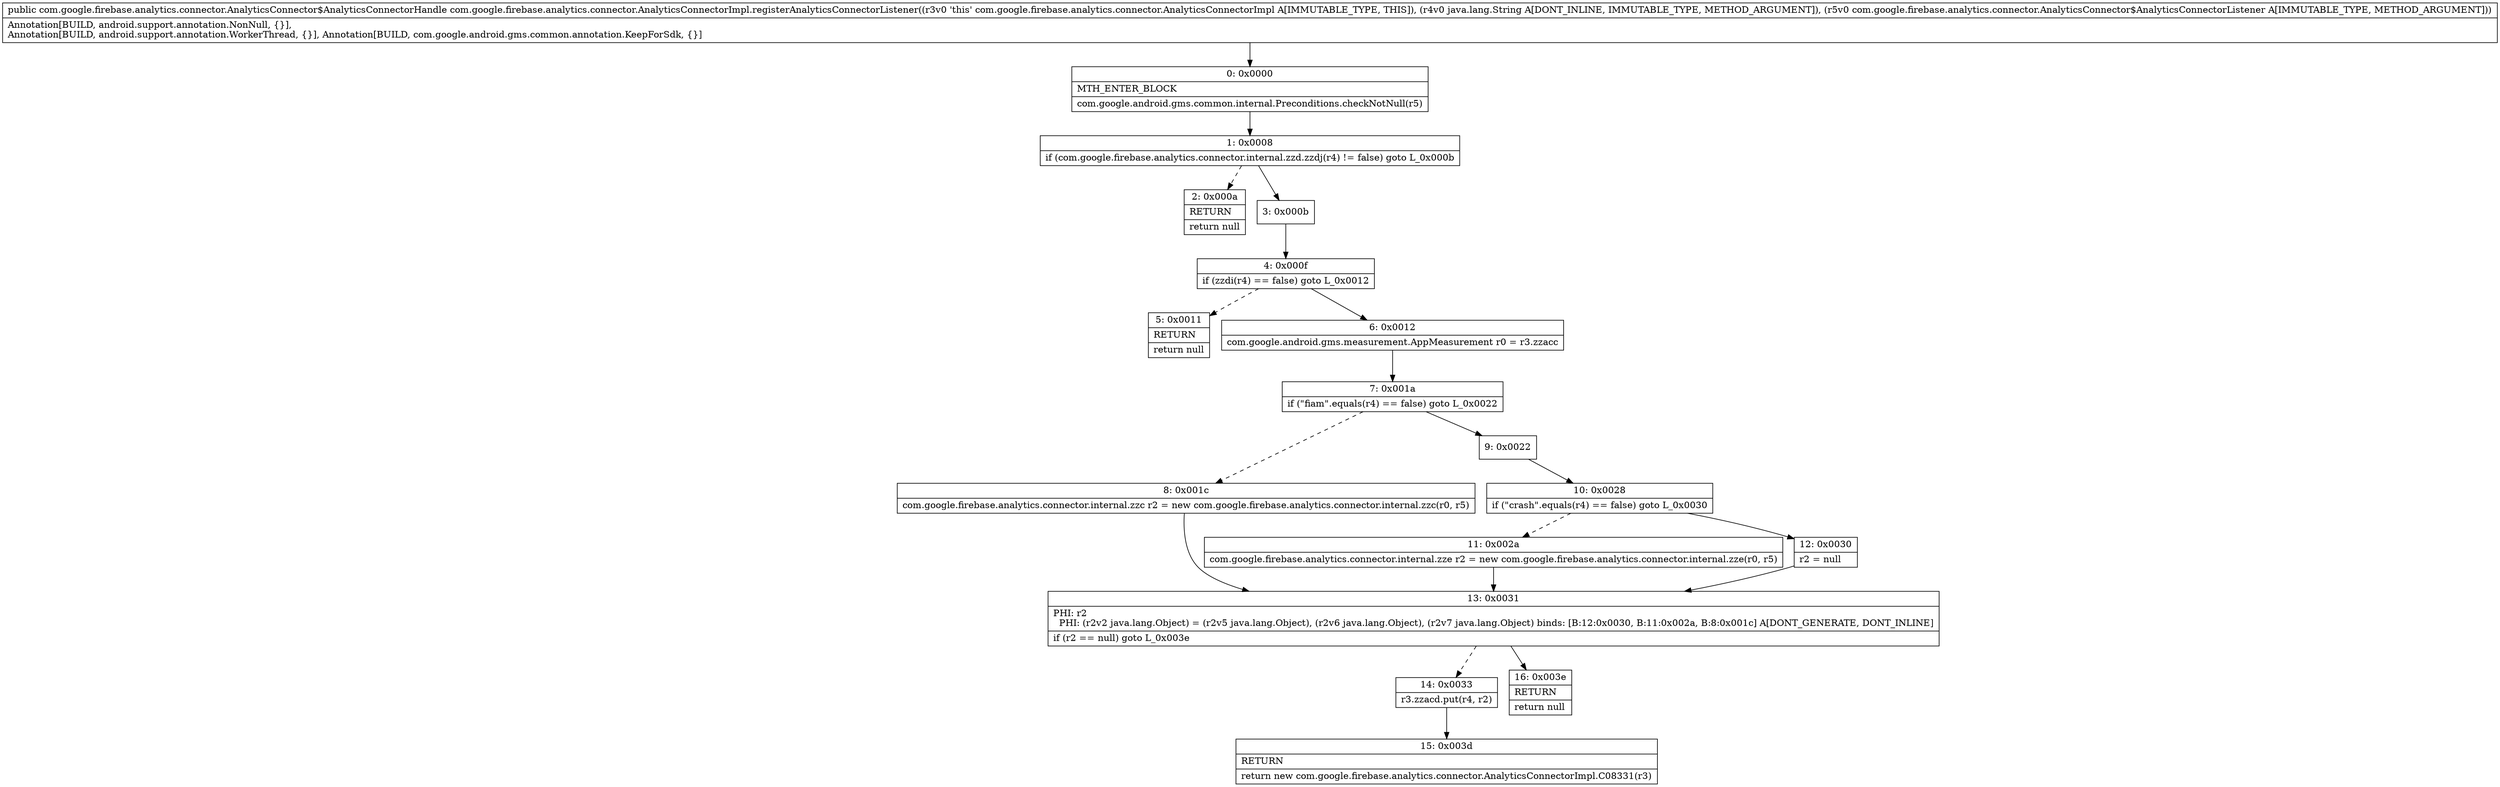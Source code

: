 digraph "CFG forcom.google.firebase.analytics.connector.AnalyticsConnectorImpl.registerAnalyticsConnectorListener(Ljava\/lang\/String;Lcom\/google\/firebase\/analytics\/connector\/AnalyticsConnector$AnalyticsConnectorListener;)Lcom\/google\/firebase\/analytics\/connector\/AnalyticsConnector$AnalyticsConnectorHandle;" {
Node_0 [shape=record,label="{0\:\ 0x0000|MTH_ENTER_BLOCK\l|com.google.android.gms.common.internal.Preconditions.checkNotNull(r5)\l}"];
Node_1 [shape=record,label="{1\:\ 0x0008|if (com.google.firebase.analytics.connector.internal.zzd.zzdj(r4) != false) goto L_0x000b\l}"];
Node_2 [shape=record,label="{2\:\ 0x000a|RETURN\l|return null\l}"];
Node_3 [shape=record,label="{3\:\ 0x000b}"];
Node_4 [shape=record,label="{4\:\ 0x000f|if (zzdi(r4) == false) goto L_0x0012\l}"];
Node_5 [shape=record,label="{5\:\ 0x0011|RETURN\l|return null\l}"];
Node_6 [shape=record,label="{6\:\ 0x0012|com.google.android.gms.measurement.AppMeasurement r0 = r3.zzacc\l}"];
Node_7 [shape=record,label="{7\:\ 0x001a|if (\"fiam\".equals(r4) == false) goto L_0x0022\l}"];
Node_8 [shape=record,label="{8\:\ 0x001c|com.google.firebase.analytics.connector.internal.zzc r2 = new com.google.firebase.analytics.connector.internal.zzc(r0, r5)\l}"];
Node_9 [shape=record,label="{9\:\ 0x0022}"];
Node_10 [shape=record,label="{10\:\ 0x0028|if (\"crash\".equals(r4) == false) goto L_0x0030\l}"];
Node_11 [shape=record,label="{11\:\ 0x002a|com.google.firebase.analytics.connector.internal.zze r2 = new com.google.firebase.analytics.connector.internal.zze(r0, r5)\l}"];
Node_12 [shape=record,label="{12\:\ 0x0030|r2 = null\l}"];
Node_13 [shape=record,label="{13\:\ 0x0031|PHI: r2 \l  PHI: (r2v2 java.lang.Object) = (r2v5 java.lang.Object), (r2v6 java.lang.Object), (r2v7 java.lang.Object) binds: [B:12:0x0030, B:11:0x002a, B:8:0x001c] A[DONT_GENERATE, DONT_INLINE]\l|if (r2 == null) goto L_0x003e\l}"];
Node_14 [shape=record,label="{14\:\ 0x0033|r3.zzacd.put(r4, r2)\l}"];
Node_15 [shape=record,label="{15\:\ 0x003d|RETURN\l|return new com.google.firebase.analytics.connector.AnalyticsConnectorImpl.C08331(r3)\l}"];
Node_16 [shape=record,label="{16\:\ 0x003e|RETURN\l|return null\l}"];
MethodNode[shape=record,label="{public com.google.firebase.analytics.connector.AnalyticsConnector$AnalyticsConnectorHandle com.google.firebase.analytics.connector.AnalyticsConnectorImpl.registerAnalyticsConnectorListener((r3v0 'this' com.google.firebase.analytics.connector.AnalyticsConnectorImpl A[IMMUTABLE_TYPE, THIS]), (r4v0 java.lang.String A[DONT_INLINE, IMMUTABLE_TYPE, METHOD_ARGUMENT]), (r5v0 com.google.firebase.analytics.connector.AnalyticsConnector$AnalyticsConnectorListener A[IMMUTABLE_TYPE, METHOD_ARGUMENT]))  | Annotation[BUILD, android.support.annotation.NonNull, \{\}], \lAnnotation[BUILD, android.support.annotation.WorkerThread, \{\}], Annotation[BUILD, com.google.android.gms.common.annotation.KeepForSdk, \{\}]\l}"];
MethodNode -> Node_0;
Node_0 -> Node_1;
Node_1 -> Node_2[style=dashed];
Node_1 -> Node_3;
Node_3 -> Node_4;
Node_4 -> Node_5[style=dashed];
Node_4 -> Node_6;
Node_6 -> Node_7;
Node_7 -> Node_8[style=dashed];
Node_7 -> Node_9;
Node_8 -> Node_13;
Node_9 -> Node_10;
Node_10 -> Node_11[style=dashed];
Node_10 -> Node_12;
Node_11 -> Node_13;
Node_12 -> Node_13;
Node_13 -> Node_14[style=dashed];
Node_13 -> Node_16;
Node_14 -> Node_15;
}

